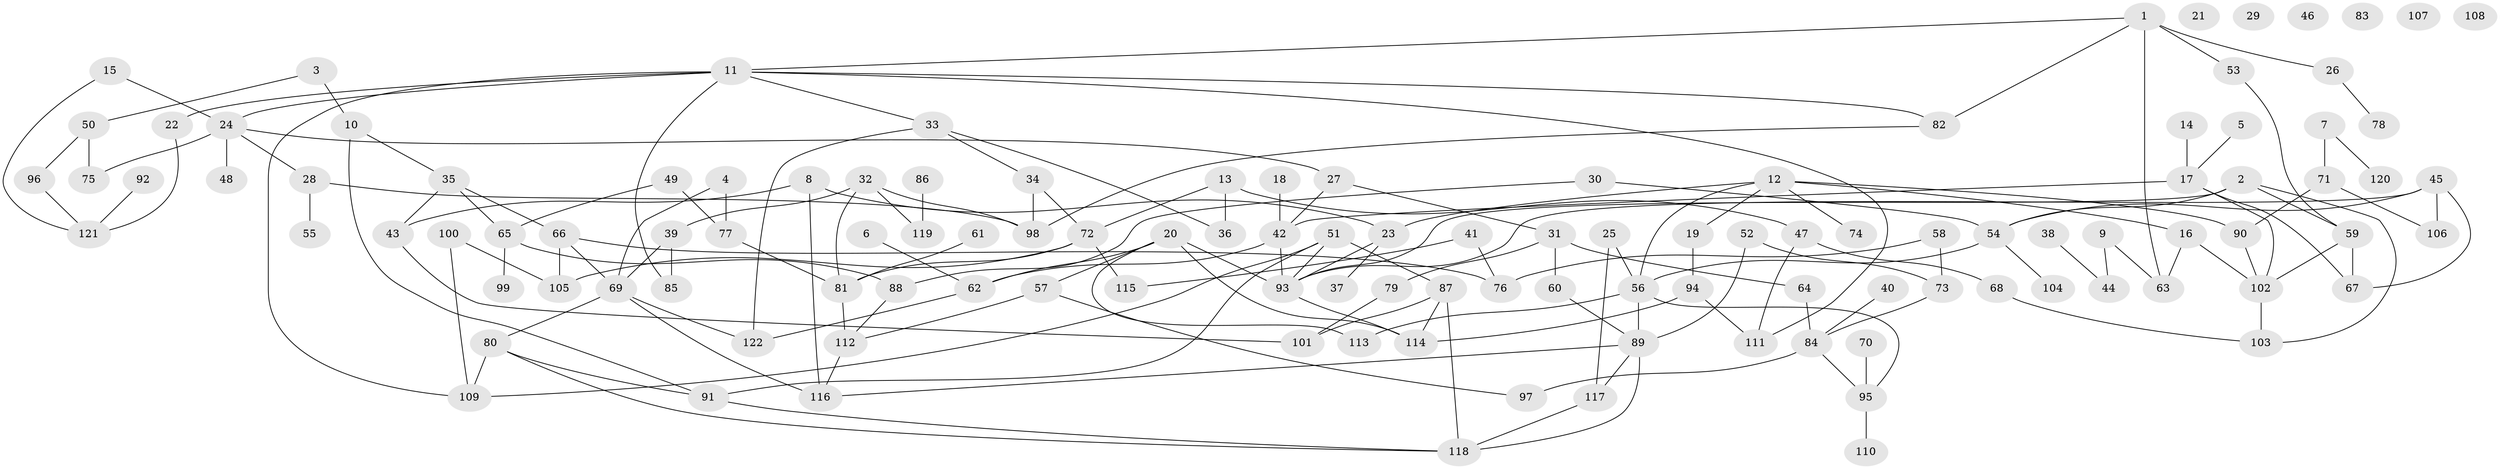 // Generated by graph-tools (version 1.1) at 2025/25/03/09/25 03:25:15]
// undirected, 122 vertices, 173 edges
graph export_dot {
graph [start="1"]
  node [color=gray90,style=filled];
  1;
  2;
  3;
  4;
  5;
  6;
  7;
  8;
  9;
  10;
  11;
  12;
  13;
  14;
  15;
  16;
  17;
  18;
  19;
  20;
  21;
  22;
  23;
  24;
  25;
  26;
  27;
  28;
  29;
  30;
  31;
  32;
  33;
  34;
  35;
  36;
  37;
  38;
  39;
  40;
  41;
  42;
  43;
  44;
  45;
  46;
  47;
  48;
  49;
  50;
  51;
  52;
  53;
  54;
  55;
  56;
  57;
  58;
  59;
  60;
  61;
  62;
  63;
  64;
  65;
  66;
  67;
  68;
  69;
  70;
  71;
  72;
  73;
  74;
  75;
  76;
  77;
  78;
  79;
  80;
  81;
  82;
  83;
  84;
  85;
  86;
  87;
  88;
  89;
  90;
  91;
  92;
  93;
  94;
  95;
  96;
  97;
  98;
  99;
  100;
  101;
  102;
  103;
  104;
  105;
  106;
  107;
  108;
  109;
  110;
  111;
  112;
  113;
  114;
  115;
  116;
  117;
  118;
  119;
  120;
  121;
  122;
  1 -- 11;
  1 -- 26;
  1 -- 53;
  1 -- 63;
  1 -- 82;
  2 -- 54;
  2 -- 59;
  2 -- 93;
  2 -- 103;
  3 -- 10;
  3 -- 50;
  4 -- 69;
  4 -- 77;
  5 -- 17;
  6 -- 62;
  7 -- 71;
  7 -- 120;
  8 -- 23;
  8 -- 43;
  8 -- 116;
  9 -- 44;
  9 -- 63;
  10 -- 35;
  10 -- 91;
  11 -- 22;
  11 -- 24;
  11 -- 33;
  11 -- 82;
  11 -- 85;
  11 -- 109;
  11 -- 111;
  12 -- 16;
  12 -- 19;
  12 -- 23;
  12 -- 56;
  12 -- 74;
  12 -- 90;
  13 -- 36;
  13 -- 47;
  13 -- 72;
  14 -- 17;
  15 -- 24;
  15 -- 121;
  16 -- 63;
  16 -- 102;
  17 -- 42;
  17 -- 67;
  17 -- 102;
  18 -- 42;
  19 -- 94;
  20 -- 57;
  20 -- 62;
  20 -- 93;
  20 -- 113;
  20 -- 114;
  22 -- 121;
  23 -- 37;
  23 -- 93;
  24 -- 27;
  24 -- 28;
  24 -- 48;
  24 -- 75;
  25 -- 56;
  25 -- 117;
  26 -- 78;
  27 -- 31;
  27 -- 42;
  28 -- 55;
  28 -- 98;
  30 -- 54;
  30 -- 88;
  31 -- 60;
  31 -- 64;
  31 -- 79;
  32 -- 39;
  32 -- 81;
  32 -- 98;
  32 -- 119;
  33 -- 34;
  33 -- 36;
  33 -- 122;
  34 -- 72;
  34 -- 98;
  35 -- 43;
  35 -- 65;
  35 -- 66;
  38 -- 44;
  39 -- 69;
  39 -- 85;
  40 -- 84;
  41 -- 76;
  41 -- 115;
  42 -- 62;
  42 -- 93;
  43 -- 101;
  45 -- 54;
  45 -- 67;
  45 -- 93;
  45 -- 106;
  47 -- 68;
  47 -- 111;
  49 -- 65;
  49 -- 77;
  50 -- 75;
  50 -- 96;
  51 -- 87;
  51 -- 91;
  51 -- 93;
  51 -- 109;
  52 -- 73;
  52 -- 89;
  53 -- 59;
  54 -- 56;
  54 -- 104;
  56 -- 89;
  56 -- 95;
  56 -- 113;
  57 -- 97;
  57 -- 112;
  58 -- 73;
  58 -- 76;
  59 -- 67;
  59 -- 102;
  60 -- 89;
  61 -- 81;
  62 -- 122;
  64 -- 84;
  65 -- 88;
  65 -- 99;
  66 -- 69;
  66 -- 76;
  66 -- 105;
  68 -- 103;
  69 -- 80;
  69 -- 116;
  69 -- 122;
  70 -- 95;
  71 -- 90;
  71 -- 106;
  72 -- 81;
  72 -- 105;
  72 -- 115;
  73 -- 84;
  77 -- 81;
  79 -- 101;
  80 -- 91;
  80 -- 109;
  80 -- 118;
  81 -- 112;
  82 -- 98;
  84 -- 95;
  84 -- 97;
  86 -- 119;
  87 -- 101;
  87 -- 114;
  87 -- 118;
  88 -- 112;
  89 -- 116;
  89 -- 117;
  89 -- 118;
  90 -- 102;
  91 -- 118;
  92 -- 121;
  93 -- 114;
  94 -- 111;
  94 -- 114;
  95 -- 110;
  96 -- 121;
  100 -- 105;
  100 -- 109;
  102 -- 103;
  112 -- 116;
  117 -- 118;
}
